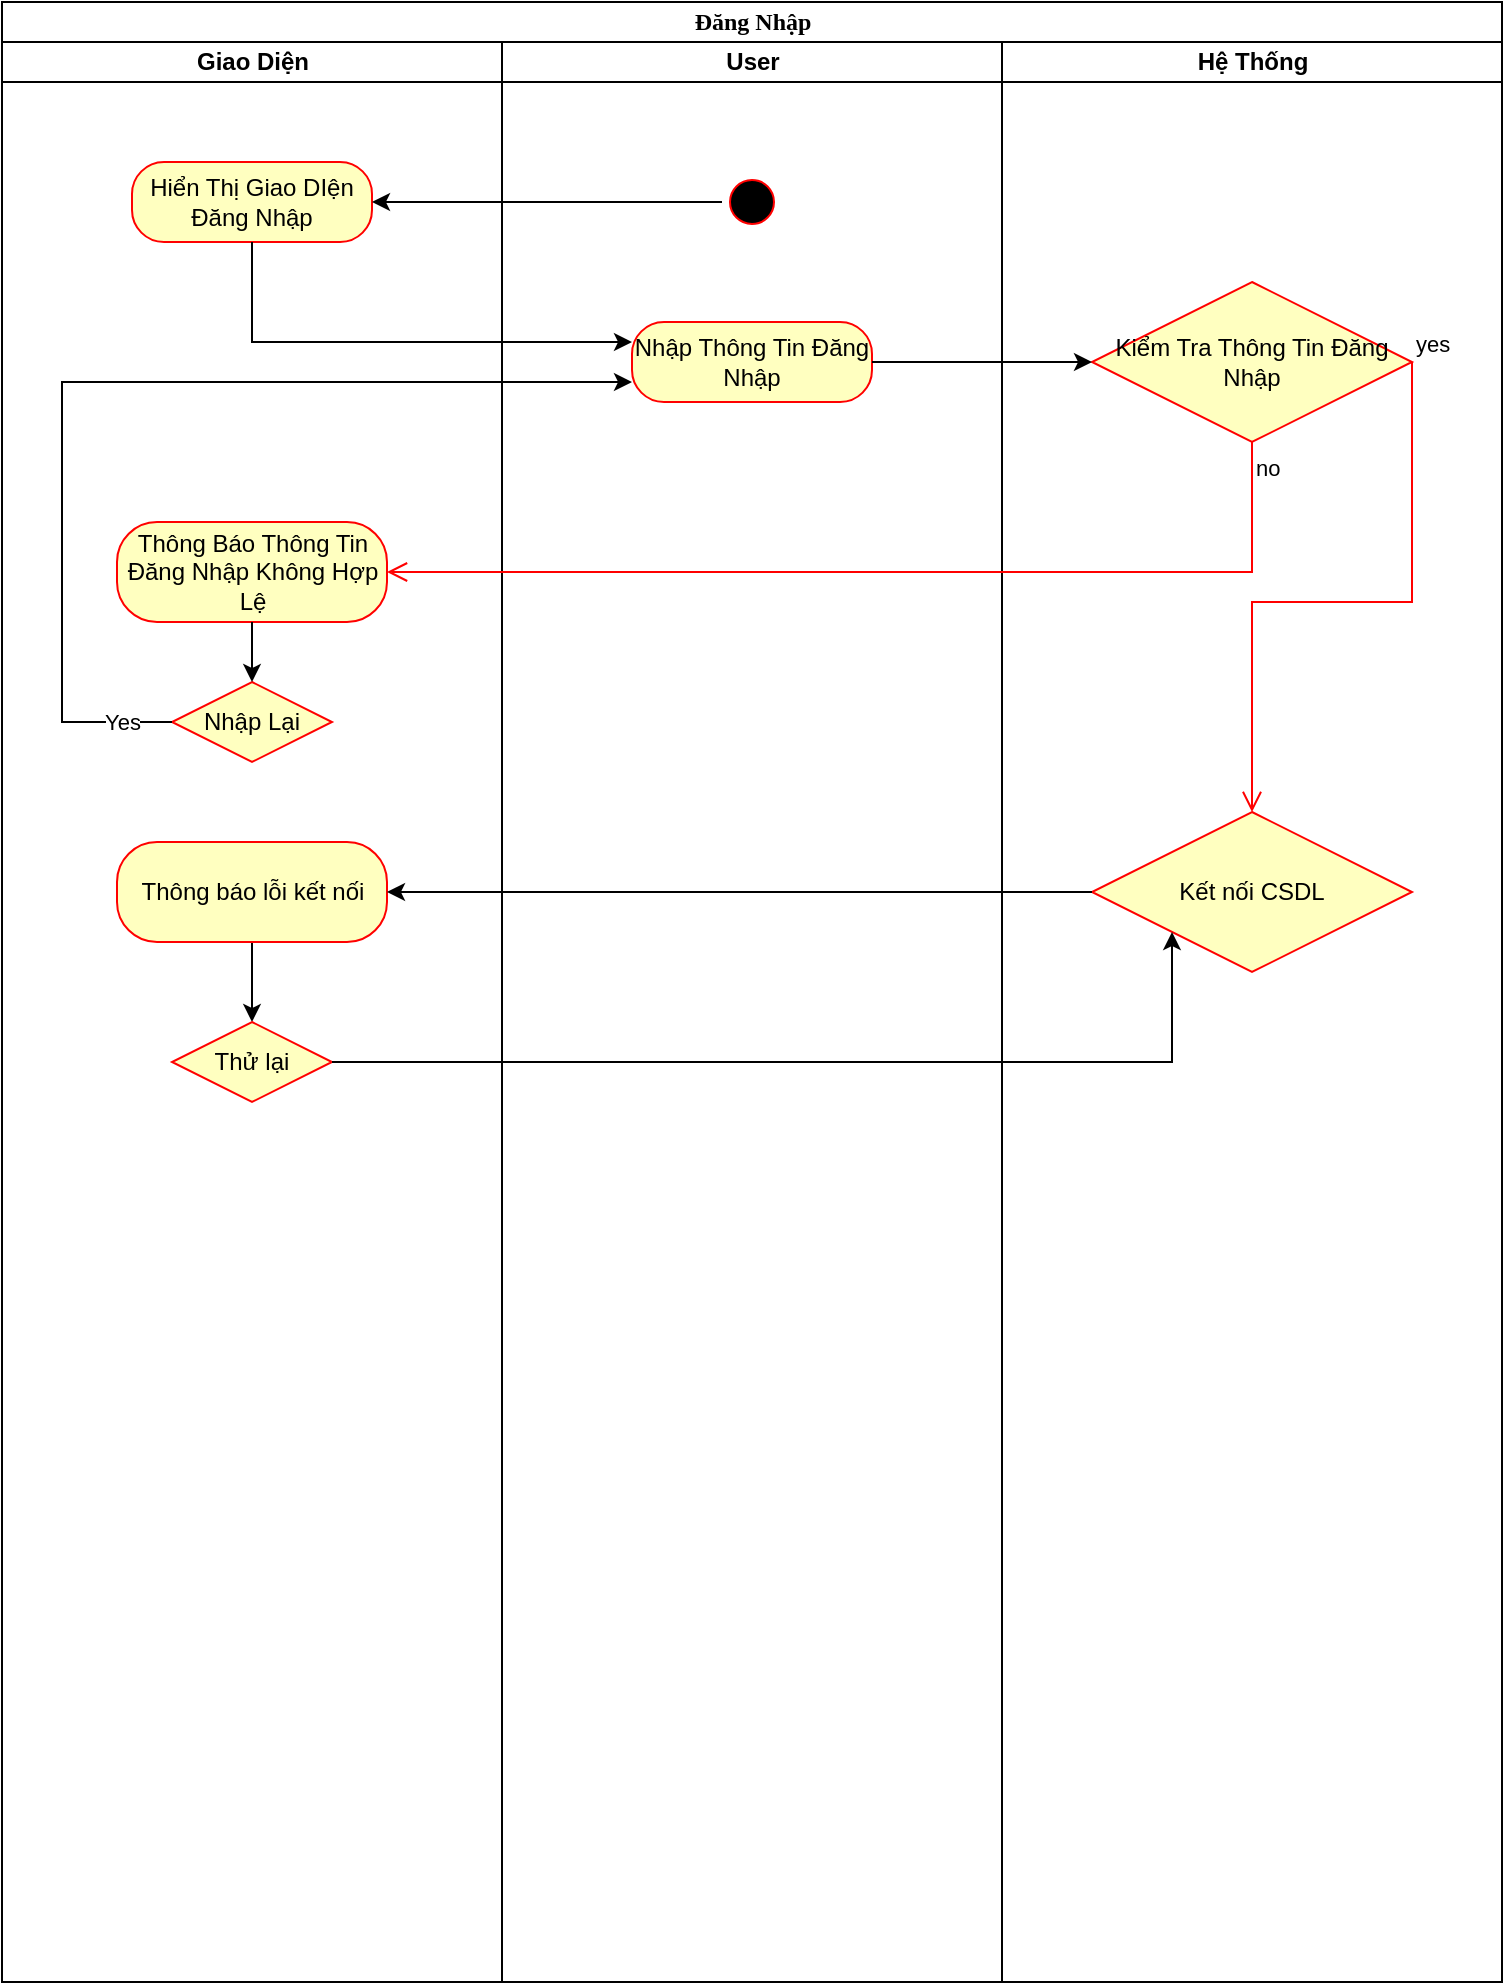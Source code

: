 <mxfile version="15.6.2" type="github">
  <diagram name="Page-1" id="0783ab3e-0a74-02c8-0abd-f7b4e66b4bec">
    <mxGraphModel dx="1378" dy="770" grid="1" gridSize="10" guides="1" tooltips="1" connect="1" arrows="1" fold="1" page="1" pageScale="1" pageWidth="850" pageHeight="1100" background="none" math="0" shadow="0">
      <root>
        <mxCell id="0" />
        <mxCell id="1" parent="0" />
        <mxCell id="1c1d494c118603dd-1" value="Đăng Nhập" style="swimlane;html=1;childLayout=stackLayout;startSize=20;rounded=0;shadow=0;comic=0;labelBackgroundColor=none;strokeWidth=1;fontFamily=Verdana;fontSize=12;align=center;" parent="1" vertex="1">
          <mxGeometry x="40" y="20" width="750" height="990" as="geometry" />
        </mxCell>
        <mxCell id="1c1d494c118603dd-2" value="Giao Diện" style="swimlane;html=1;startSize=20;" parent="1c1d494c118603dd-1" vertex="1">
          <mxGeometry y="20" width="250" height="970" as="geometry" />
        </mxCell>
        <mxCell id="r3b7B254Icklo4_xNi32-3" value="Hiển Thị Giao DIện Đăng Nhập" style="rounded=1;whiteSpace=wrap;html=1;arcSize=40;fontColor=#000000;fillColor=#ffffc0;strokeColor=#ff0000;" vertex="1" parent="1c1d494c118603dd-2">
          <mxGeometry x="65" y="60" width="120" height="40" as="geometry" />
        </mxCell>
        <mxCell id="r3b7B254Icklo4_xNi32-14" value="Thông Báo Thông Tin Đăng Nhập Không Hợp Lệ" style="rounded=1;whiteSpace=wrap;html=1;arcSize=40;fontColor=#000000;fillColor=#ffffc0;strokeColor=#ff0000;" vertex="1" parent="1c1d494c118603dd-2">
          <mxGeometry x="57.5" y="240" width="135" height="50" as="geometry" />
        </mxCell>
        <mxCell id="r3b7B254Icklo4_xNi32-18" value="Nhập Lại" style="rhombus;whiteSpace=wrap;html=1;fillColor=#ffffc0;strokeColor=#ff0000;" vertex="1" parent="1c1d494c118603dd-2">
          <mxGeometry x="85" y="320" width="80" height="40" as="geometry" />
        </mxCell>
        <mxCell id="r3b7B254Icklo4_xNi32-17" style="edgeStyle=orthogonalEdgeStyle;rounded=0;orthogonalLoop=1;jettySize=auto;html=1;entryX=0.5;entryY=0;entryDx=0;entryDy=0;" edge="1" parent="1c1d494c118603dd-2" source="r3b7B254Icklo4_xNi32-14" target="r3b7B254Icklo4_xNi32-18">
          <mxGeometry relative="1" as="geometry">
            <mxPoint x="125" y="340" as="targetPoint" />
          </mxGeometry>
        </mxCell>
        <mxCell id="r3b7B254Icklo4_xNi32-27" style="edgeStyle=orthogonalEdgeStyle;rounded=0;orthogonalLoop=1;jettySize=auto;html=1;entryX=0.5;entryY=0;entryDx=0;entryDy=0;" edge="1" parent="1c1d494c118603dd-2" source="r3b7B254Icklo4_xNi32-24" target="r3b7B254Icklo4_xNi32-26">
          <mxGeometry relative="1" as="geometry" />
        </mxCell>
        <mxCell id="r3b7B254Icklo4_xNi32-24" value="Thông báo lỗi kết nối" style="rounded=1;whiteSpace=wrap;html=1;arcSize=40;fontColor=#000000;fillColor=#ffffc0;strokeColor=#ff0000;" vertex="1" parent="1c1d494c118603dd-2">
          <mxGeometry x="57.5" y="400" width="135" height="50" as="geometry" />
        </mxCell>
        <mxCell id="r3b7B254Icklo4_xNi32-26" value="Thử lại" style="rhombus;whiteSpace=wrap;html=1;fillColor=#ffffc0;strokeColor=#ff0000;" vertex="1" parent="1c1d494c118603dd-2">
          <mxGeometry x="85" y="490" width="80" height="40" as="geometry" />
        </mxCell>
        <mxCell id="ZDRnTC2MWDr4UBDBl4C0-1" value="User" style="swimlane;html=1;startSize=20;" parent="1c1d494c118603dd-1" vertex="1">
          <mxGeometry x="250" y="20" width="250" height="970" as="geometry" />
        </mxCell>
        <mxCell id="r3b7B254Icklo4_xNi32-1" value="" style="ellipse;html=1;shape=startState;fillColor=#000000;strokeColor=#ff0000;" vertex="1" parent="ZDRnTC2MWDr4UBDBl4C0-1">
          <mxGeometry x="110" y="65" width="30" height="30" as="geometry" />
        </mxCell>
        <mxCell id="r3b7B254Icklo4_xNi32-7" value="Nhập Thông Tin Đăng Nhập" style="rounded=1;whiteSpace=wrap;html=1;arcSize=40;fontColor=#000000;fillColor=#ffffc0;strokeColor=#ff0000;" vertex="1" parent="ZDRnTC2MWDr4UBDBl4C0-1">
          <mxGeometry x="65" y="140" width="120" height="40" as="geometry" />
        </mxCell>
        <mxCell id="ZDRnTC2MWDr4UBDBl4C0-2" value="Hệ Thống" style="swimlane;html=1;startSize=20;" parent="1c1d494c118603dd-1" vertex="1">
          <mxGeometry x="500" y="20" width="250" height="970" as="geometry" />
        </mxCell>
        <mxCell id="r3b7B254Icklo4_xNi32-10" value="Kiểm Tra Thông Tin Đăng Nhập" style="rhombus;whiteSpace=wrap;html=1;fillColor=#ffffc0;strokeColor=#ff0000;" vertex="1" parent="ZDRnTC2MWDr4UBDBl4C0-2">
          <mxGeometry x="45" y="120" width="160" height="80" as="geometry" />
        </mxCell>
        <mxCell id="r3b7B254Icklo4_xNi32-11" value="yes" style="edgeStyle=orthogonalEdgeStyle;html=1;align=left;verticalAlign=bottom;endArrow=open;endSize=8;strokeColor=#ff0000;rounded=0;entryX=0.5;entryY=0;entryDx=0;entryDy=0;exitX=1;exitY=0.5;exitDx=0;exitDy=0;" edge="1" source="r3b7B254Icklo4_xNi32-10" parent="ZDRnTC2MWDr4UBDBl4C0-2" target="r3b7B254Icklo4_xNi32-15">
          <mxGeometry x="-1" relative="1" as="geometry">
            <mxPoint x="250" y="160" as="targetPoint" />
            <Array as="points">
              <mxPoint x="205" y="280" />
              <mxPoint x="125" y="280" />
            </Array>
          </mxGeometry>
        </mxCell>
        <mxCell id="r3b7B254Icklo4_xNi32-15" value="Kết nối CSDL" style="rhombus;whiteSpace=wrap;html=1;fillColor=#ffffc0;strokeColor=#ff0000;" vertex="1" parent="ZDRnTC2MWDr4UBDBl4C0-2">
          <mxGeometry x="45" y="385" width="160" height="80" as="geometry" />
        </mxCell>
        <mxCell id="r3b7B254Icklo4_xNi32-5" style="edgeStyle=orthogonalEdgeStyle;rounded=0;orthogonalLoop=1;jettySize=auto;html=1;entryX=1;entryY=0.5;entryDx=0;entryDy=0;" edge="1" parent="1c1d494c118603dd-1" source="r3b7B254Icklo4_xNi32-1" target="r3b7B254Icklo4_xNi32-3">
          <mxGeometry relative="1" as="geometry" />
        </mxCell>
        <mxCell id="r3b7B254Icklo4_xNi32-6" style="edgeStyle=orthogonalEdgeStyle;rounded=0;orthogonalLoop=1;jettySize=auto;html=1;entryX=0;entryY=0.25;entryDx=0;entryDy=0;" edge="1" parent="1c1d494c118603dd-1" source="r3b7B254Icklo4_xNi32-3" target="r3b7B254Icklo4_xNi32-7">
          <mxGeometry relative="1" as="geometry">
            <mxPoint x="320" y="180" as="targetPoint" />
            <Array as="points">
              <mxPoint x="125" y="170" />
            </Array>
          </mxGeometry>
        </mxCell>
        <mxCell id="r3b7B254Icklo4_xNi32-13" style="edgeStyle=orthogonalEdgeStyle;rounded=0;orthogonalLoop=1;jettySize=auto;html=1;entryX=0;entryY=0.5;entryDx=0;entryDy=0;" edge="1" parent="1c1d494c118603dd-1" source="r3b7B254Icklo4_xNi32-7" target="r3b7B254Icklo4_xNi32-10">
          <mxGeometry relative="1" as="geometry" />
        </mxCell>
        <mxCell id="r3b7B254Icklo4_xNi32-12" value="no" style="edgeStyle=orthogonalEdgeStyle;html=1;align=left;verticalAlign=top;endArrow=open;endSize=8;strokeColor=#ff0000;rounded=0;entryX=1;entryY=0.5;entryDx=0;entryDy=0;" edge="1" source="r3b7B254Icklo4_xNi32-10" parent="1c1d494c118603dd-1" target="r3b7B254Icklo4_xNi32-14">
          <mxGeometry x="-1" relative="1" as="geometry">
            <mxPoint x="210" y="290" as="targetPoint" />
            <Array as="points">
              <mxPoint x="625" y="285" />
            </Array>
          </mxGeometry>
        </mxCell>
        <mxCell id="r3b7B254Icklo4_xNi32-22" value="Yes" style="edgeStyle=orthogonalEdgeStyle;rounded=0;orthogonalLoop=1;jettySize=auto;html=1;entryX=0;entryY=0.75;entryDx=0;entryDy=0;" edge="1" parent="1c1d494c118603dd-1" source="r3b7B254Icklo4_xNi32-18" target="r3b7B254Icklo4_xNi32-7">
          <mxGeometry x="-0.902" relative="1" as="geometry">
            <Array as="points">
              <mxPoint x="30" y="360" />
              <mxPoint x="30" y="190" />
            </Array>
            <mxPoint as="offset" />
          </mxGeometry>
        </mxCell>
        <mxCell id="r3b7B254Icklo4_xNi32-23" style="edgeStyle=orthogonalEdgeStyle;rounded=0;orthogonalLoop=1;jettySize=auto;html=1;entryX=1;entryY=0.5;entryDx=0;entryDy=0;" edge="1" parent="1c1d494c118603dd-1" source="r3b7B254Icklo4_xNi32-15" target="r3b7B254Icklo4_xNi32-24">
          <mxGeometry relative="1" as="geometry">
            <mxPoint x="190" y="450" as="targetPoint" />
          </mxGeometry>
        </mxCell>
        <mxCell id="r3b7B254Icklo4_xNi32-28" style="edgeStyle=orthogonalEdgeStyle;rounded=0;orthogonalLoop=1;jettySize=auto;html=1;entryX=0;entryY=1;entryDx=0;entryDy=0;" edge="1" parent="1c1d494c118603dd-1" source="r3b7B254Icklo4_xNi32-26" target="r3b7B254Icklo4_xNi32-15">
          <mxGeometry relative="1" as="geometry">
            <Array as="points">
              <mxPoint x="585" y="530" />
            </Array>
          </mxGeometry>
        </mxCell>
      </root>
    </mxGraphModel>
  </diagram>
</mxfile>
